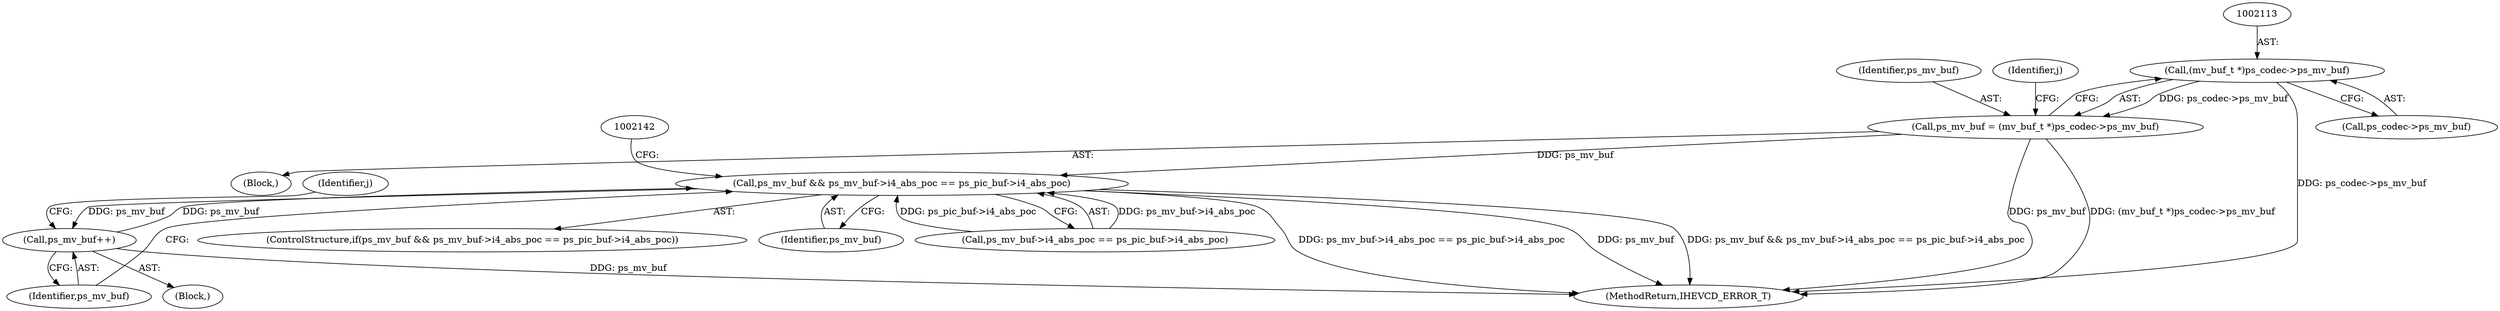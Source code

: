 digraph "0_Android_913d9e8d93d6b81bb8eac3fc2c1426651f5b259d@pointer" {
"1002112" [label="(Call,(mv_buf_t *)ps_codec->ps_mv_buf)"];
"1002110" [label="(Call,ps_mv_buf = (mv_buf_t *)ps_codec->ps_mv_buf)"];
"1002130" [label="(Call,ps_mv_buf && ps_mv_buf->i4_abs_poc == ps_pic_buf->i4_abs_poc)"];
"1002149" [label="(Call,ps_mv_buf++)"];
"1002128" [label="(Block,)"];
"1002130" [label="(Call,ps_mv_buf && ps_mv_buf->i4_abs_poc == ps_pic_buf->i4_abs_poc)"];
"1002129" [label="(ControlStructure,if(ps_mv_buf && ps_mv_buf->i4_abs_poc == ps_pic_buf->i4_abs_poc))"];
"1002114" [label="(Call,ps_codec->ps_mv_buf)"];
"1002620" [label="(MethodReturn,IHEVCD_ERROR_T)"];
"1002131" [label="(Identifier,ps_mv_buf)"];
"1002084" [label="(Block,)"];
"1002112" [label="(Call,(mv_buf_t *)ps_codec->ps_mv_buf)"];
"1002132" [label="(Call,ps_mv_buf->i4_abs_poc == ps_pic_buf->i4_abs_poc)"];
"1002150" [label="(Identifier,ps_mv_buf)"];
"1002127" [label="(Identifier,j)"];
"1002110" [label="(Call,ps_mv_buf = (mv_buf_t *)ps_codec->ps_mv_buf)"];
"1002111" [label="(Identifier,ps_mv_buf)"];
"1002119" [label="(Identifier,j)"];
"1002149" [label="(Call,ps_mv_buf++)"];
"1002112" -> "1002110"  [label="AST: "];
"1002112" -> "1002114"  [label="CFG: "];
"1002113" -> "1002112"  [label="AST: "];
"1002114" -> "1002112"  [label="AST: "];
"1002110" -> "1002112"  [label="CFG: "];
"1002112" -> "1002620"  [label="DDG: ps_codec->ps_mv_buf"];
"1002112" -> "1002110"  [label="DDG: ps_codec->ps_mv_buf"];
"1002110" -> "1002084"  [label="AST: "];
"1002111" -> "1002110"  [label="AST: "];
"1002119" -> "1002110"  [label="CFG: "];
"1002110" -> "1002620"  [label="DDG: (mv_buf_t *)ps_codec->ps_mv_buf"];
"1002110" -> "1002620"  [label="DDG: ps_mv_buf"];
"1002110" -> "1002130"  [label="DDG: ps_mv_buf"];
"1002130" -> "1002129"  [label="AST: "];
"1002130" -> "1002131"  [label="CFG: "];
"1002130" -> "1002132"  [label="CFG: "];
"1002131" -> "1002130"  [label="AST: "];
"1002132" -> "1002130"  [label="AST: "];
"1002142" -> "1002130"  [label="CFG: "];
"1002150" -> "1002130"  [label="CFG: "];
"1002130" -> "1002620"  [label="DDG: ps_mv_buf"];
"1002130" -> "1002620"  [label="DDG: ps_mv_buf && ps_mv_buf->i4_abs_poc == ps_pic_buf->i4_abs_poc"];
"1002130" -> "1002620"  [label="DDG: ps_mv_buf->i4_abs_poc == ps_pic_buf->i4_abs_poc"];
"1002149" -> "1002130"  [label="DDG: ps_mv_buf"];
"1002132" -> "1002130"  [label="DDG: ps_mv_buf->i4_abs_poc"];
"1002132" -> "1002130"  [label="DDG: ps_pic_buf->i4_abs_poc"];
"1002130" -> "1002149"  [label="DDG: ps_mv_buf"];
"1002149" -> "1002128"  [label="AST: "];
"1002149" -> "1002150"  [label="CFG: "];
"1002150" -> "1002149"  [label="AST: "];
"1002127" -> "1002149"  [label="CFG: "];
"1002149" -> "1002620"  [label="DDG: ps_mv_buf"];
}
